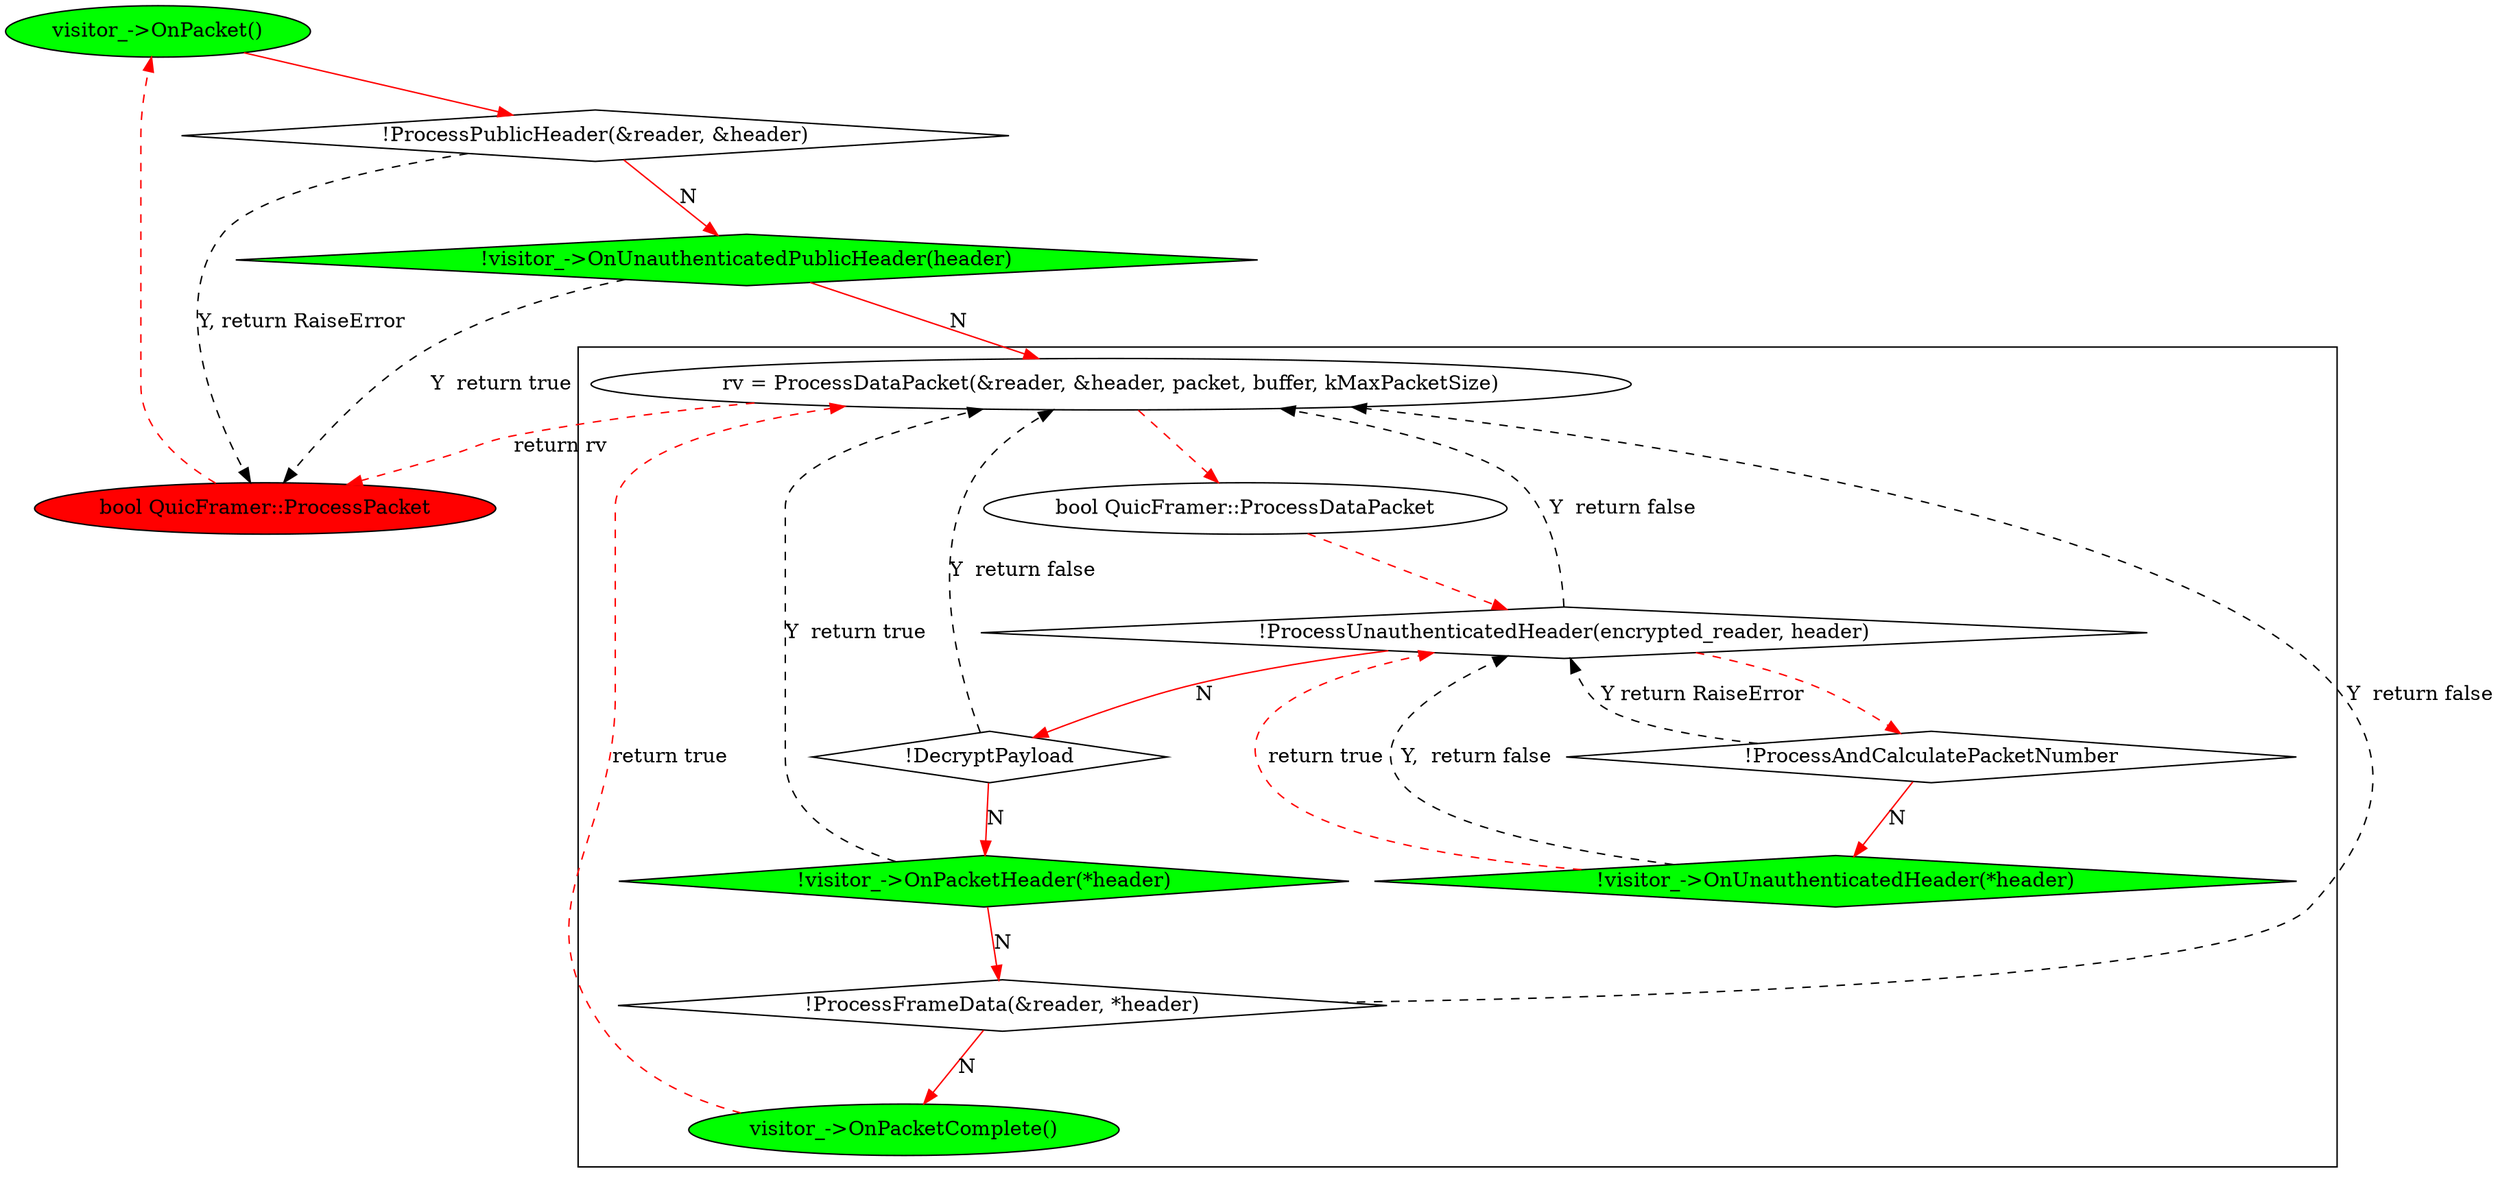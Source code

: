 digraph ProcessPacket {
    "visitor_->OnPacket()"[style=filled, fillcolor=green];

    "bool QuicFramer::ProcessPacket"[style=filled, fillcolor=red];
    "!visitor_->OnUnauthenticatedPublicHeader(header)"[shape=diamond, style=filled, fillcolor=green];
    "!ProcessPublicHeader(&reader, &header)"[shape=diamond];
    "bool QuicFramer::ProcessPacket"->"visitor_->OnPacket()"[style=dashed, color=red];
    "visitor_->OnPacket()"->"!ProcessPublicHeader(&reader, &header)"[color=red];
    "!ProcessPublicHeader(&reader, &header)"->"bool QuicFramer::ProcessPacket"[label="Y, return RaiseError", style=dashed];
    "!ProcessPublicHeader(&reader, &header)"->"!visitor_->OnUnauthenticatedPublicHeader(header)"[label=N, color=red];
    "!visitor_->OnUnauthenticatedPublicHeader(header)"->"bool QuicFramer::ProcessPacket"[label="Y  return true", style=dashed];
    "!visitor_->OnUnauthenticatedPublicHeader(header)"->"rv = ProcessDataPacket(&reader, &header, packet, buffer, kMaxPacketSize)"[label=N, color=red];
    "rv = ProcessDataPacket(&reader, &header, packet, buffer, kMaxPacketSize)"->"bool QuicFramer::ProcessPacket"[label="return rv", style=dashed, color=red];

subgraph cluster_ProcessDataPacket {
    "!ProcessUnauthenticatedHeader(encrypted_reader, header)"[shape=diamond];
    "!DecryptPayload"[shape=diamond];   
    "!visitor_->OnPacketHeader(*header)"[shape=diamond, style=filled, fillcolor=green];
    "!ProcessFrameData(&reader, *header)"[shape=diamond];
    "!ProcessAndCalculatePacketNumber"[shape=diamond];
    "!visitor_->OnUnauthenticatedHeader(*header)"[shape=diamond, style=filled, fillcolor=green];
    "visitor_->OnPacketComplete()"[style=filled, fillcolor=green];

    "rv = ProcessDataPacket(&reader, &header, packet, buffer, kMaxPacketSize)"->"bool QuicFramer::ProcessDataPacket"[style=dashed, color=red];
    "bool QuicFramer::ProcessDataPacket"->"!ProcessUnauthenticatedHeader(encrypted_reader, header)"[style=dashed, color=red];
    "!ProcessUnauthenticatedHeader(encrypted_reader, header)"->"rv = ProcessDataPacket(&reader, &header, packet, buffer, kMaxPacketSize)"[label="Y  return false", style=dashed];
    "!ProcessUnauthenticatedHeader(encrypted_reader, header)"->"!DecryptPayload"[label=N, color=red];
    "!DecryptPayload"->"rv = ProcessDataPacket(&reader, &header, packet, buffer, kMaxPacketSize)"[label="Y  return false", style=dashed];
    "!DecryptPayload"->"!visitor_->OnPacketHeader(*header)"[label=N, color=red];
    "!visitor_->OnPacketHeader(*header)"->"rv = ProcessDataPacket(&reader, &header, packet, buffer, kMaxPacketSize)"[label="Y  return true", style=dashed];
    "!visitor_->OnPacketHeader(*header)"->"!ProcessFrameData(&reader, *header)"[label=N, color=red];
    "!ProcessFrameData(&reader, *header)"->"rv = ProcessDataPacket(&reader, &header, packet, buffer, kMaxPacketSize)"[label="Y  return false", style=dashed];
    "!ProcessFrameData(&reader, *header)"->"visitor_->OnPacketComplete()"[label=N, color=red];
    "visitor_->OnPacketComplete()"->"rv = ProcessDataPacket(&reader, &header, packet, buffer, kMaxPacketSize)"[label="return true", color=red, style=dashed];

    "!ProcessUnauthenticatedHeader(encrypted_reader, header)"->"!ProcessAndCalculatePacketNumber"[style=dashed, color=red];
    "!ProcessAndCalculatePacketNumber"->"!ProcessUnauthenticatedHeader(encrypted_reader, header)"[label="Y return RaiseError", style=dashed];
    "!ProcessAndCalculatePacketNumber"->"!visitor_->OnUnauthenticatedHeader(*header)"[label="N", color=red];
    "!visitor_->OnUnauthenticatedHeader(*header)"->"!ProcessUnauthenticatedHeader(encrypted_reader, header)"[label="Y,  return false", style=dashed];
    "!visitor_->OnUnauthenticatedHeader(*header)"->"!ProcessUnauthenticatedHeader(encrypted_reader, header)"[label="return true", style=dashed, color=red];
}
}
